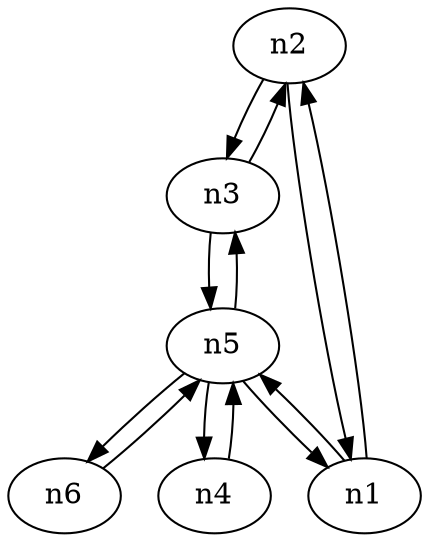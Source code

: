 digraph g9 {
n2 [color=black];
n6 [color=black];
n3 [color=black];
n4 [color=black];
n5 [color=black];
n1 [color=black];
n4 -> n5;
n3 -> n2;
n3 -> n5;
n1 -> n5;
n5 -> n6;
n6 -> n5;
n1 -> n2;
n5 -> n3;
n5 -> n4;
n2 -> n1;
n5 -> n1;
n2 -> n3;
}
